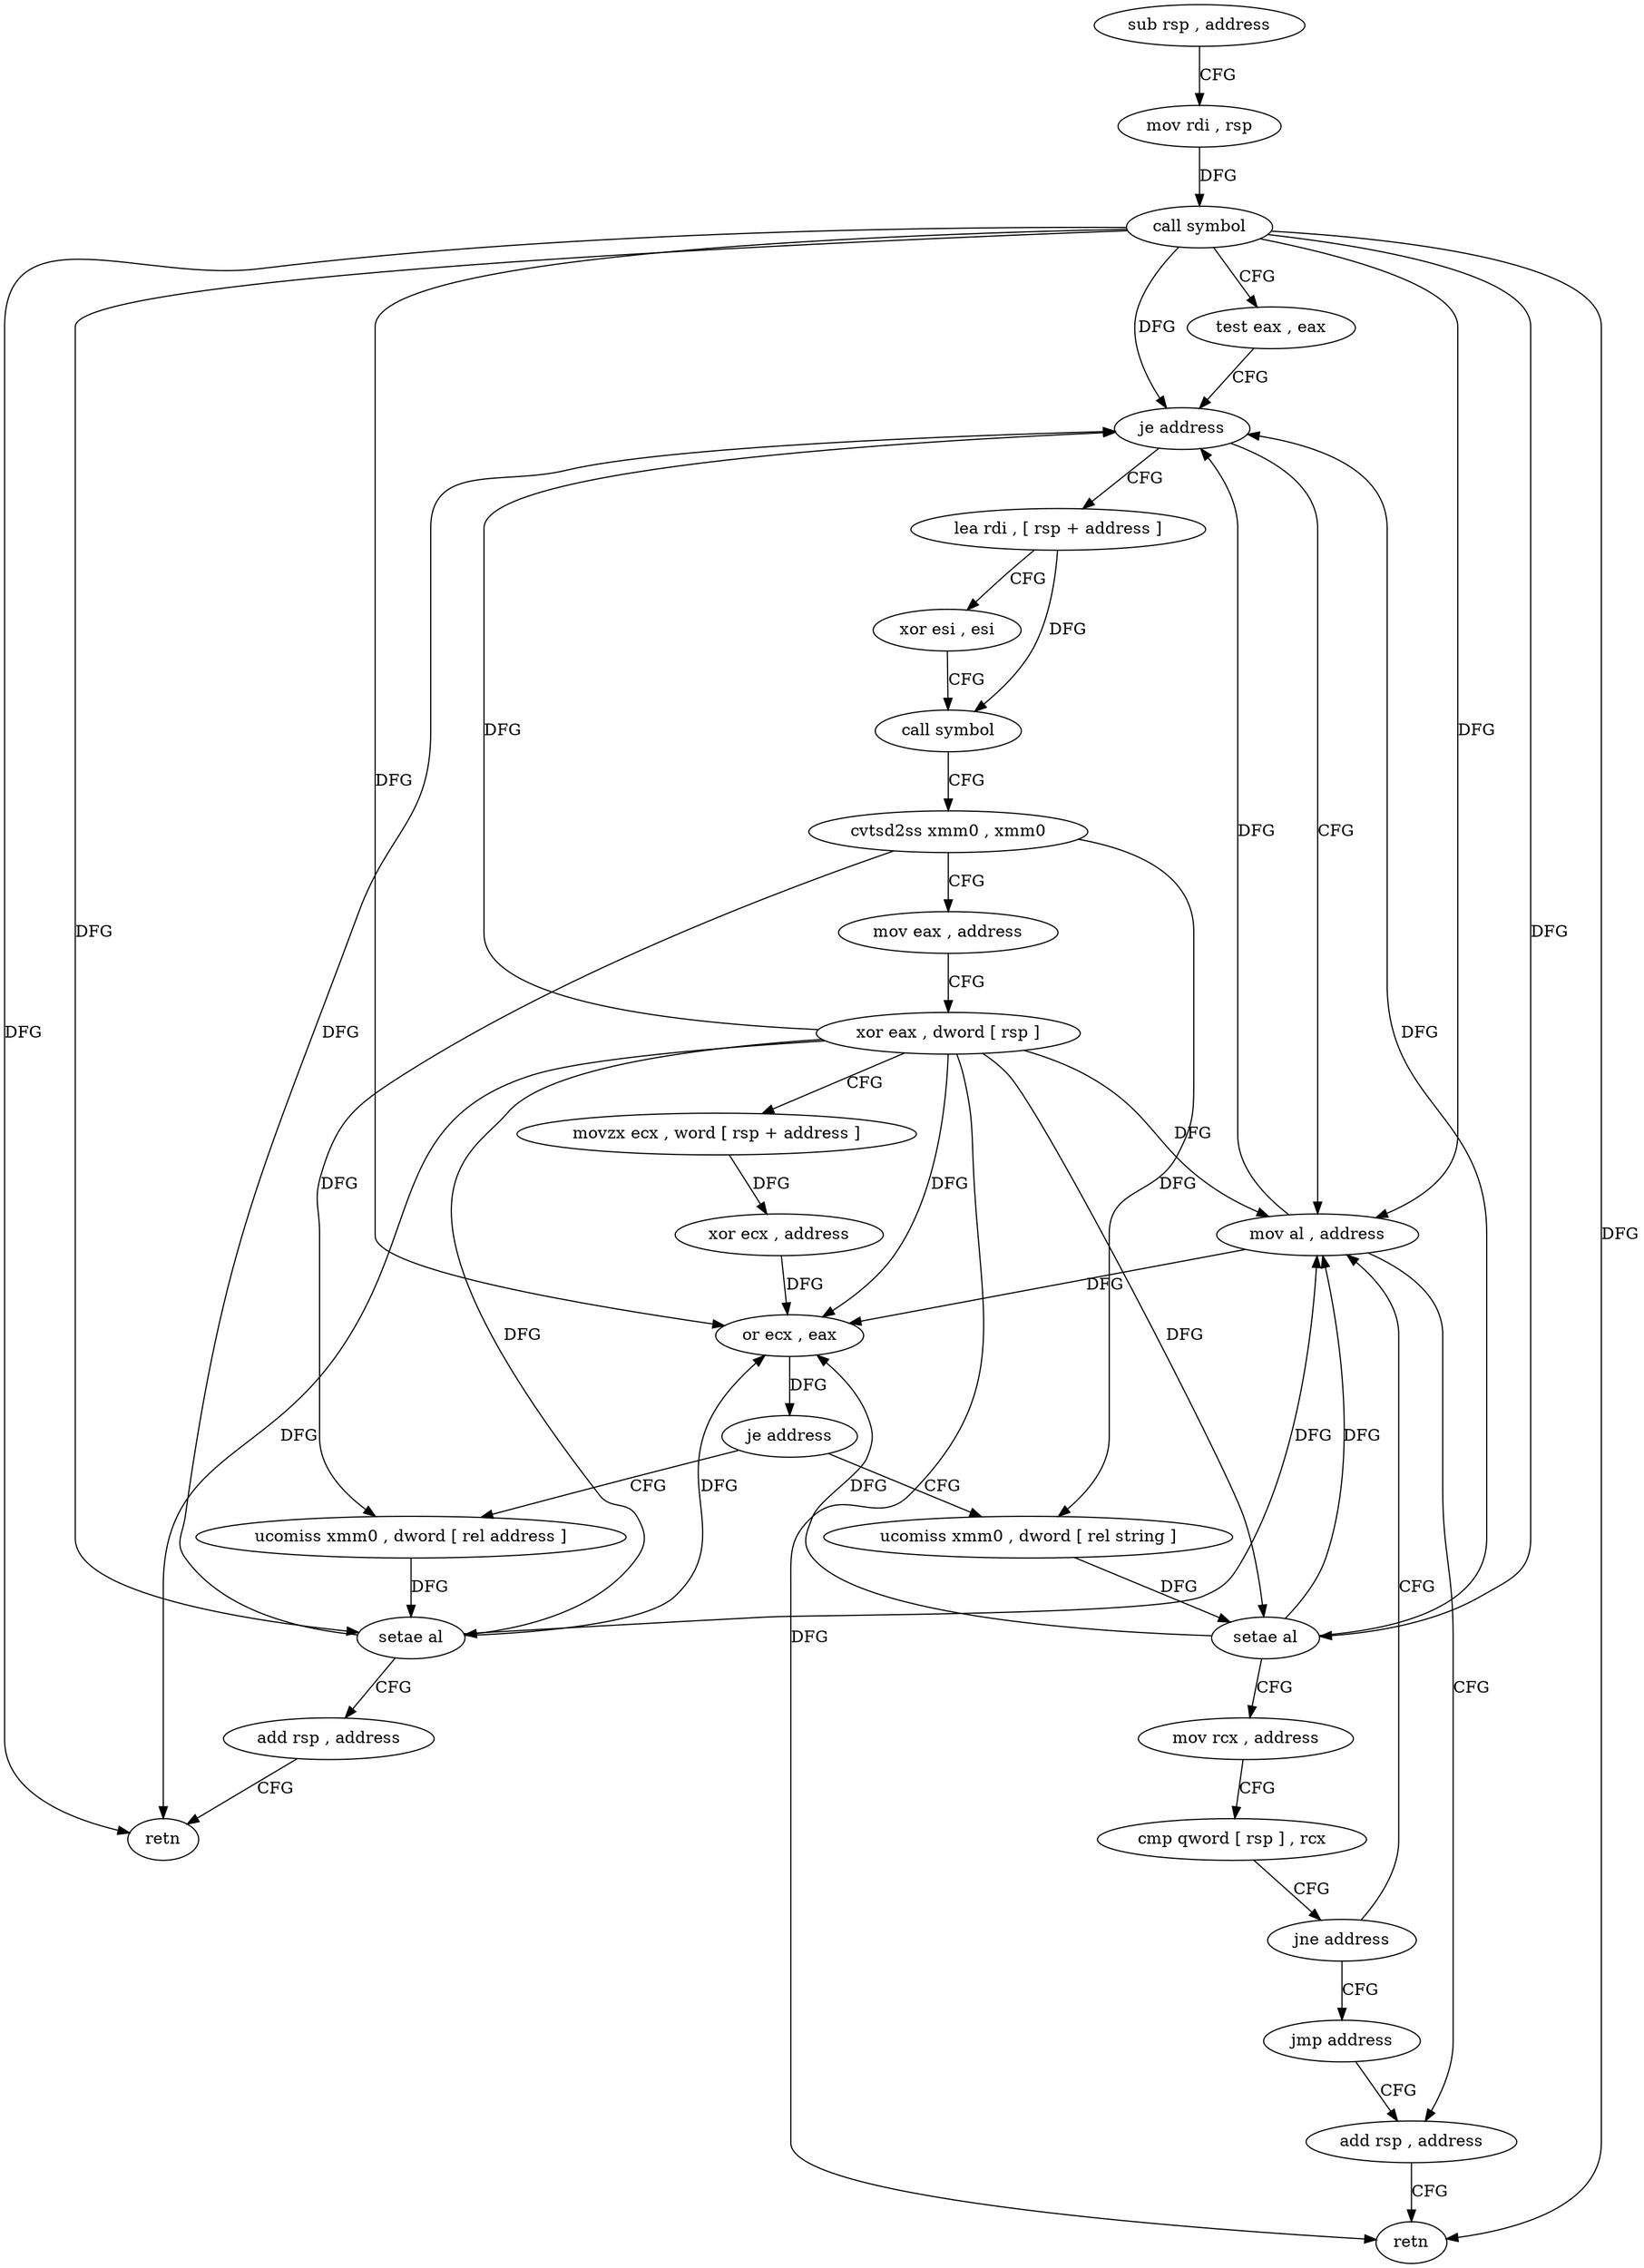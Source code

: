 digraph "func" {
"4228896" [label = "sub rsp , address" ]
"4228903" [label = "mov rdi , rsp" ]
"4228906" [label = "call symbol" ]
"4228911" [label = "test eax , eax" ]
"4228913" [label = "je address" ]
"4228925" [label = "lea rdi , [ rsp + address ]" ]
"4228915" [label = "mov al , address" ]
"4228933" [label = "xor esi , esi" ]
"4228935" [label = "call symbol" ]
"4228940" [label = "cvtsd2ss xmm0 , xmm0" ]
"4228944" [label = "mov eax , address" ]
"4228949" [label = "xor eax , dword [ rsp ]" ]
"4228952" [label = "movzx ecx , word [ rsp + address ]" ]
"4228957" [label = "xor ecx , address" ]
"4228960" [label = "or ecx , eax" ]
"4228962" [label = "je address" ]
"4228992" [label = "ucomiss xmm0 , dword [ rel address ]" ]
"4228964" [label = "ucomiss xmm0 , dword [ rel string ]" ]
"4228917" [label = "add rsp , address" ]
"4228999" [label = "setae al" ]
"4229002" [label = "add rsp , address" ]
"4229009" [label = "retn" ]
"4228971" [label = "setae al" ]
"4228974" [label = "mov rcx , address" ]
"4228984" [label = "cmp qword [ rsp ] , rcx" ]
"4228988" [label = "jne address" ]
"4228990" [label = "jmp address" ]
"4228924" [label = "retn" ]
"4228896" -> "4228903" [ label = "CFG" ]
"4228903" -> "4228906" [ label = "DFG" ]
"4228906" -> "4228911" [ label = "CFG" ]
"4228906" -> "4228913" [ label = "DFG" ]
"4228906" -> "4228960" [ label = "DFG" ]
"4228906" -> "4228915" [ label = "DFG" ]
"4228906" -> "4228999" [ label = "DFG" ]
"4228906" -> "4229009" [ label = "DFG" ]
"4228906" -> "4228971" [ label = "DFG" ]
"4228906" -> "4228924" [ label = "DFG" ]
"4228911" -> "4228913" [ label = "CFG" ]
"4228913" -> "4228925" [ label = "CFG" ]
"4228913" -> "4228915" [ label = "CFG" ]
"4228925" -> "4228933" [ label = "CFG" ]
"4228925" -> "4228935" [ label = "DFG" ]
"4228915" -> "4228917" [ label = "CFG" ]
"4228915" -> "4228913" [ label = "DFG" ]
"4228915" -> "4228960" [ label = "DFG" ]
"4228933" -> "4228935" [ label = "CFG" ]
"4228935" -> "4228940" [ label = "CFG" ]
"4228940" -> "4228944" [ label = "CFG" ]
"4228940" -> "4228992" [ label = "DFG" ]
"4228940" -> "4228964" [ label = "DFG" ]
"4228944" -> "4228949" [ label = "CFG" ]
"4228949" -> "4228952" [ label = "CFG" ]
"4228949" -> "4228913" [ label = "DFG" ]
"4228949" -> "4228960" [ label = "DFG" ]
"4228949" -> "4228915" [ label = "DFG" ]
"4228949" -> "4228999" [ label = "DFG" ]
"4228949" -> "4229009" [ label = "DFG" ]
"4228949" -> "4228971" [ label = "DFG" ]
"4228949" -> "4228924" [ label = "DFG" ]
"4228952" -> "4228957" [ label = "DFG" ]
"4228957" -> "4228960" [ label = "DFG" ]
"4228960" -> "4228962" [ label = "DFG" ]
"4228962" -> "4228992" [ label = "CFG" ]
"4228962" -> "4228964" [ label = "CFG" ]
"4228992" -> "4228999" [ label = "DFG" ]
"4228964" -> "4228971" [ label = "DFG" ]
"4228917" -> "4228924" [ label = "CFG" ]
"4228999" -> "4229002" [ label = "CFG" ]
"4228999" -> "4228913" [ label = "DFG" ]
"4228999" -> "4228960" [ label = "DFG" ]
"4228999" -> "4228915" [ label = "DFG" ]
"4229002" -> "4229009" [ label = "CFG" ]
"4228971" -> "4228974" [ label = "CFG" ]
"4228971" -> "4228913" [ label = "DFG" ]
"4228971" -> "4228960" [ label = "DFG" ]
"4228971" -> "4228915" [ label = "DFG" ]
"4228974" -> "4228984" [ label = "CFG" ]
"4228984" -> "4228988" [ label = "CFG" ]
"4228988" -> "4228915" [ label = "CFG" ]
"4228988" -> "4228990" [ label = "CFG" ]
"4228990" -> "4228917" [ label = "CFG" ]
}
